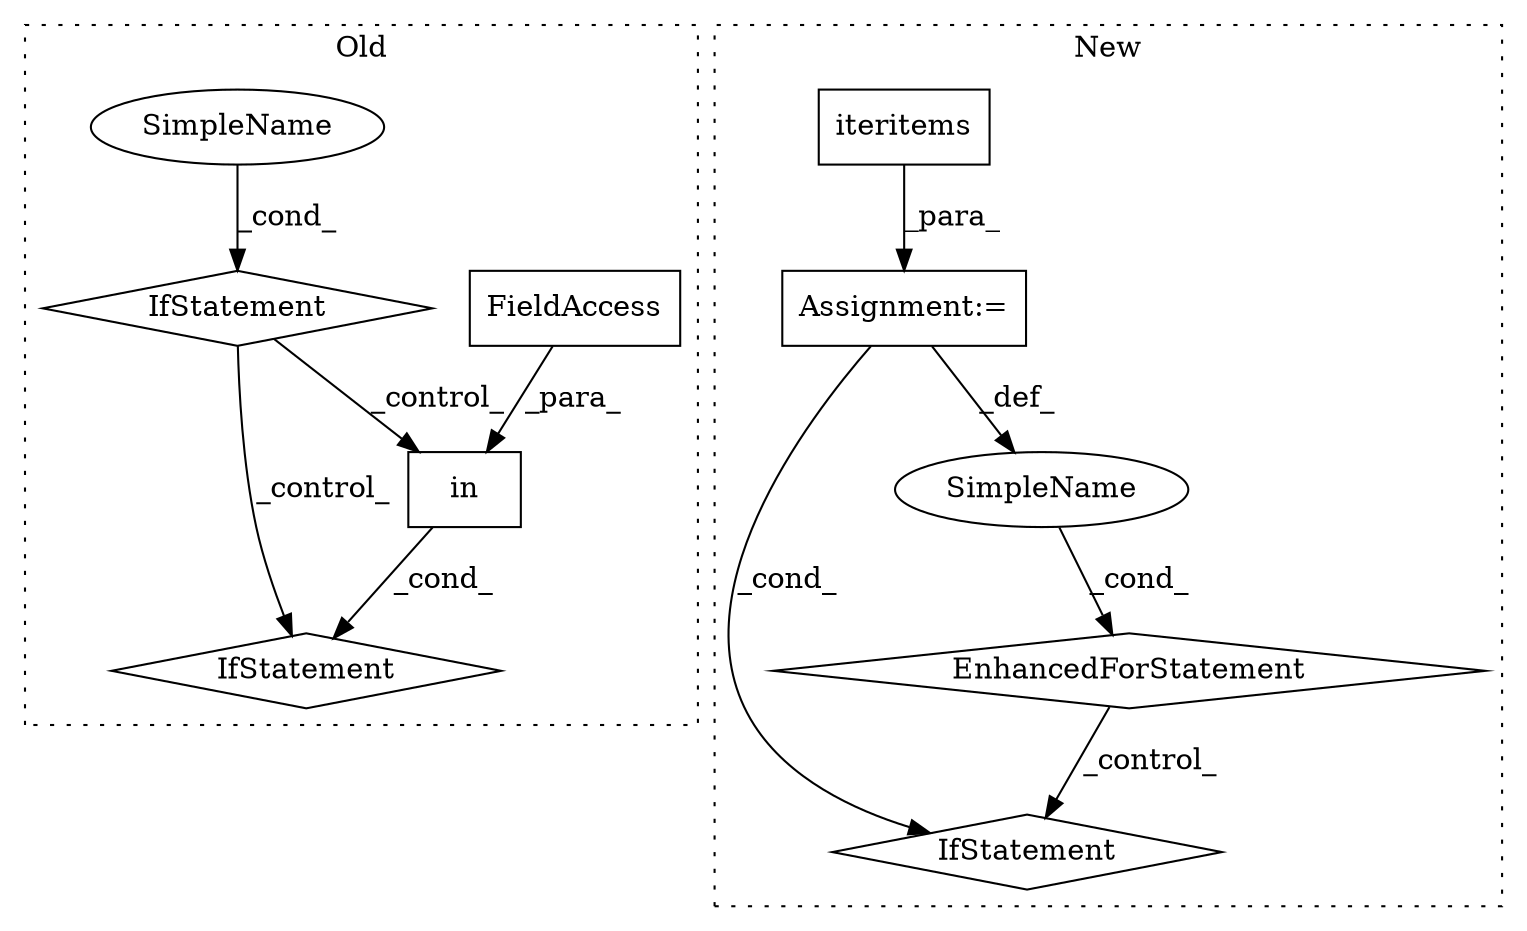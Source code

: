digraph G {
subgraph cluster0 {
1 [label="in" a="105" s="1632" l="31" shape="box"];
5 [label="IfStatement" a="25" s="1622,1663" l="10,2" shape="diamond"];
6 [label="FieldAccess" a="22" s="1653" l="10" shape="box"];
7 [label="IfStatement" a="25" s="1502,1544" l="10,2" shape="diamond"];
10 [label="SimpleName" a="42" s="" l="" shape="ellipse"];
label = "Old";
style="dotted";
}
subgraph cluster1 {
2 [label="iteritems" a="32" s="1374" l="11" shape="box"];
3 [label="Assignment:=" a="7" s="1285,1385" l="73,2" shape="box"];
4 [label="EnhancedForStatement" a="70" s="1285,1385" l="73,2" shape="diamond"];
8 [label="IfStatement" a="25" s="1548,1574" l="4,2" shape="diamond"];
9 [label="SimpleName" a="42" s="1362" l="6" shape="ellipse"];
label = "New";
style="dotted";
}
1 -> 5 [label="_cond_"];
2 -> 3 [label="_para_"];
3 -> 9 [label="_def_"];
3 -> 8 [label="_cond_"];
4 -> 8 [label="_control_"];
6 -> 1 [label="_para_"];
7 -> 1 [label="_control_"];
7 -> 5 [label="_control_"];
9 -> 4 [label="_cond_"];
10 -> 7 [label="_cond_"];
}